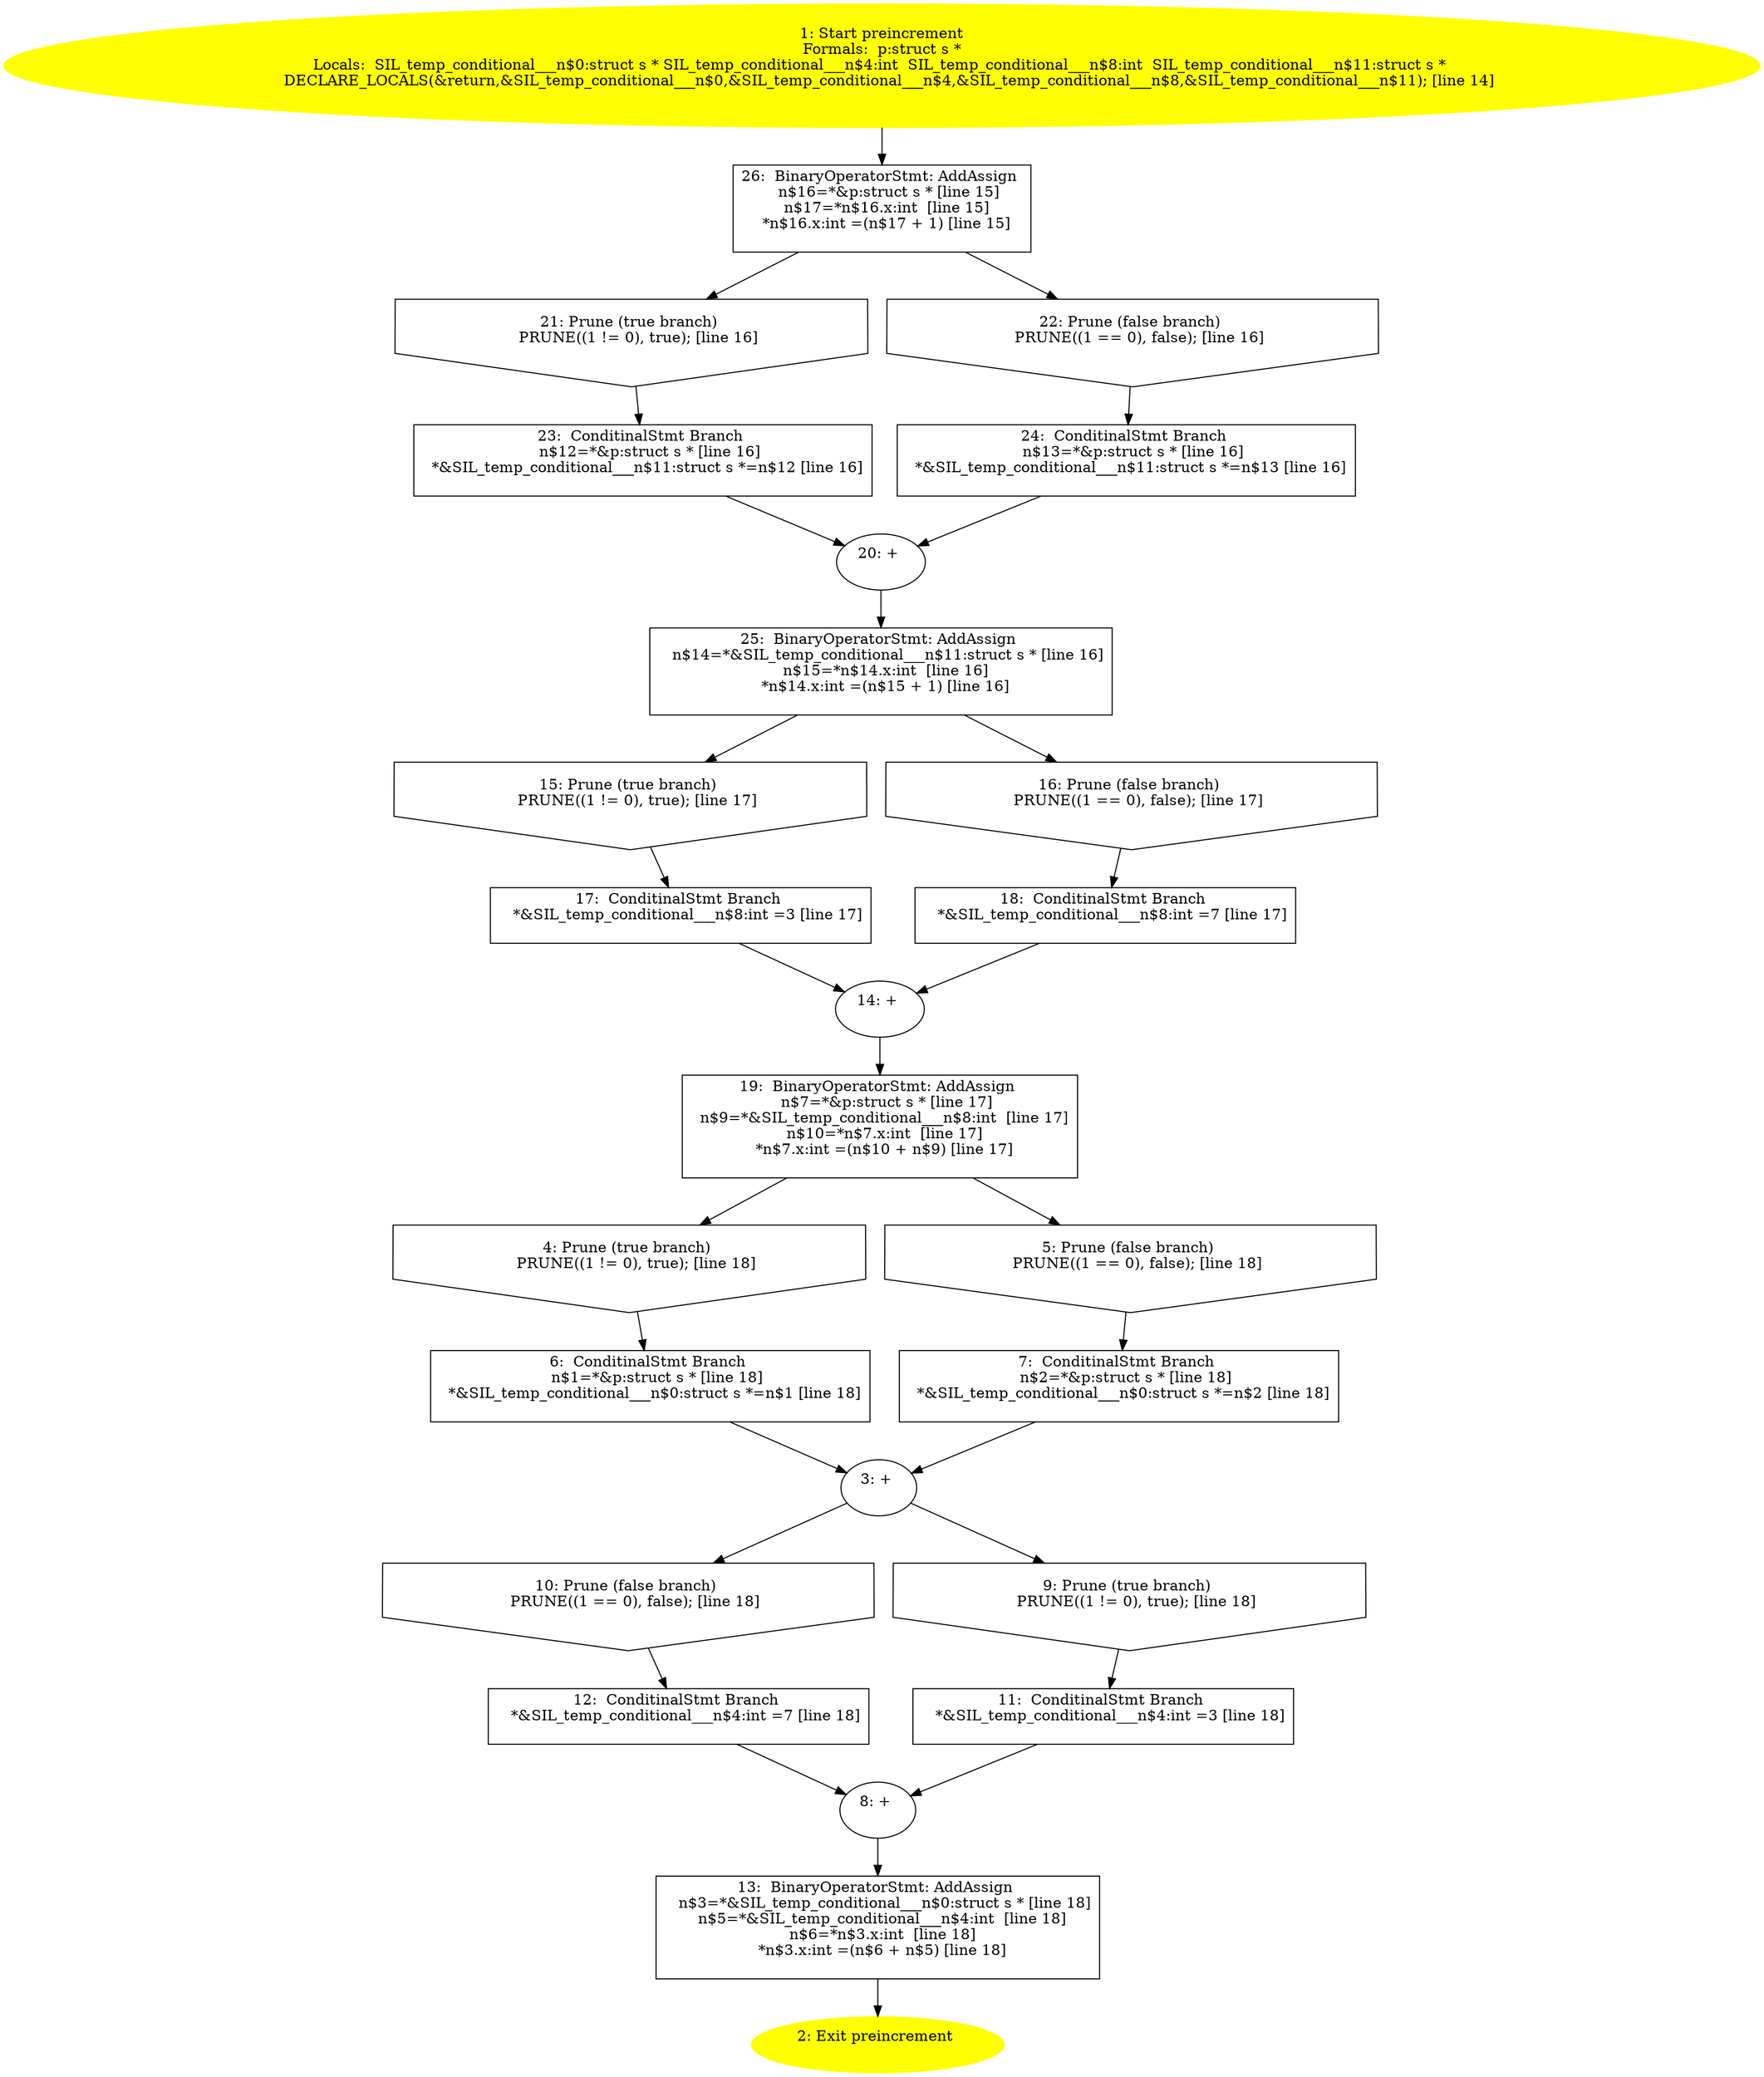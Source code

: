 /* @generated */
digraph iCFG {
26 [label="26:  BinaryOperatorStmt: AddAssign \n   n$16=*&p:struct s * [line 15]\n  n$17=*n$16.x:int  [line 15]\n  *n$16.x:int =(n$17 + 1) [line 15]\n " shape="box"]
	

	 26 -> 21 ;
	 26 -> 22 ;
25 [label="25:  BinaryOperatorStmt: AddAssign \n   n$14=*&SIL_temp_conditional___n$11:struct s * [line 16]\n  n$15=*n$14.x:int  [line 16]\n  *n$14.x:int =(n$15 + 1) [line 16]\n " shape="box"]
	

	 25 -> 15 ;
	 25 -> 16 ;
24 [label="24:  ConditinalStmt Branch \n   n$13=*&p:struct s * [line 16]\n  *&SIL_temp_conditional___n$11:struct s *=n$13 [line 16]\n " shape="box"]
	

	 24 -> 20 ;
23 [label="23:  ConditinalStmt Branch \n   n$12=*&p:struct s * [line 16]\n  *&SIL_temp_conditional___n$11:struct s *=n$12 [line 16]\n " shape="box"]
	

	 23 -> 20 ;
22 [label="22: Prune (false branch) \n   PRUNE((1 == 0), false); [line 16]\n " shape="invhouse"]
	

	 22 -> 24 ;
21 [label="21: Prune (true branch) \n   PRUNE((1 != 0), true); [line 16]\n " shape="invhouse"]
	

	 21 -> 23 ;
20 [label="20: + \n  " ]
	

	 20 -> 25 ;
19 [label="19:  BinaryOperatorStmt: AddAssign \n   n$7=*&p:struct s * [line 17]\n  n$9=*&SIL_temp_conditional___n$8:int  [line 17]\n  n$10=*n$7.x:int  [line 17]\n  *n$7.x:int =(n$10 + n$9) [line 17]\n " shape="box"]
	

	 19 -> 4 ;
	 19 -> 5 ;
18 [label="18:  ConditinalStmt Branch \n   *&SIL_temp_conditional___n$8:int =7 [line 17]\n " shape="box"]
	

	 18 -> 14 ;
17 [label="17:  ConditinalStmt Branch \n   *&SIL_temp_conditional___n$8:int =3 [line 17]\n " shape="box"]
	

	 17 -> 14 ;
16 [label="16: Prune (false branch) \n   PRUNE((1 == 0), false); [line 17]\n " shape="invhouse"]
	

	 16 -> 18 ;
15 [label="15: Prune (true branch) \n   PRUNE((1 != 0), true); [line 17]\n " shape="invhouse"]
	

	 15 -> 17 ;
14 [label="14: + \n  " ]
	

	 14 -> 19 ;
13 [label="13:  BinaryOperatorStmt: AddAssign \n   n$3=*&SIL_temp_conditional___n$0:struct s * [line 18]\n  n$5=*&SIL_temp_conditional___n$4:int  [line 18]\n  n$6=*n$3.x:int  [line 18]\n  *n$3.x:int =(n$6 + n$5) [line 18]\n " shape="box"]
	

	 13 -> 2 ;
12 [label="12:  ConditinalStmt Branch \n   *&SIL_temp_conditional___n$4:int =7 [line 18]\n " shape="box"]
	

	 12 -> 8 ;
11 [label="11:  ConditinalStmt Branch \n   *&SIL_temp_conditional___n$4:int =3 [line 18]\n " shape="box"]
	

	 11 -> 8 ;
10 [label="10: Prune (false branch) \n   PRUNE((1 == 0), false); [line 18]\n " shape="invhouse"]
	

	 10 -> 12 ;
9 [label="9: Prune (true branch) \n   PRUNE((1 != 0), true); [line 18]\n " shape="invhouse"]
	

	 9 -> 11 ;
8 [label="8: + \n  " ]
	

	 8 -> 13 ;
7 [label="7:  ConditinalStmt Branch \n   n$2=*&p:struct s * [line 18]\n  *&SIL_temp_conditional___n$0:struct s *=n$2 [line 18]\n " shape="box"]
	

	 7 -> 3 ;
6 [label="6:  ConditinalStmt Branch \n   n$1=*&p:struct s * [line 18]\n  *&SIL_temp_conditional___n$0:struct s *=n$1 [line 18]\n " shape="box"]
	

	 6 -> 3 ;
5 [label="5: Prune (false branch) \n   PRUNE((1 == 0), false); [line 18]\n " shape="invhouse"]
	

	 5 -> 7 ;
4 [label="4: Prune (true branch) \n   PRUNE((1 != 0), true); [line 18]\n " shape="invhouse"]
	

	 4 -> 6 ;
3 [label="3: + \n  " ]
	

	 3 -> 9 ;
	 3 -> 10 ;
2 [label="2: Exit preincrement \n  " color=yellow style=filled]
	

1 [label="1: Start preincrement\nFormals:  p:struct s *\nLocals:  SIL_temp_conditional___n$0:struct s * SIL_temp_conditional___n$4:int  SIL_temp_conditional___n$8:int  SIL_temp_conditional___n$11:struct s * \n   DECLARE_LOCALS(&return,&SIL_temp_conditional___n$0,&SIL_temp_conditional___n$4,&SIL_temp_conditional___n$8,&SIL_temp_conditional___n$11); [line 14]\n " color=yellow style=filled]
	

	 1 -> 26 ;
}
